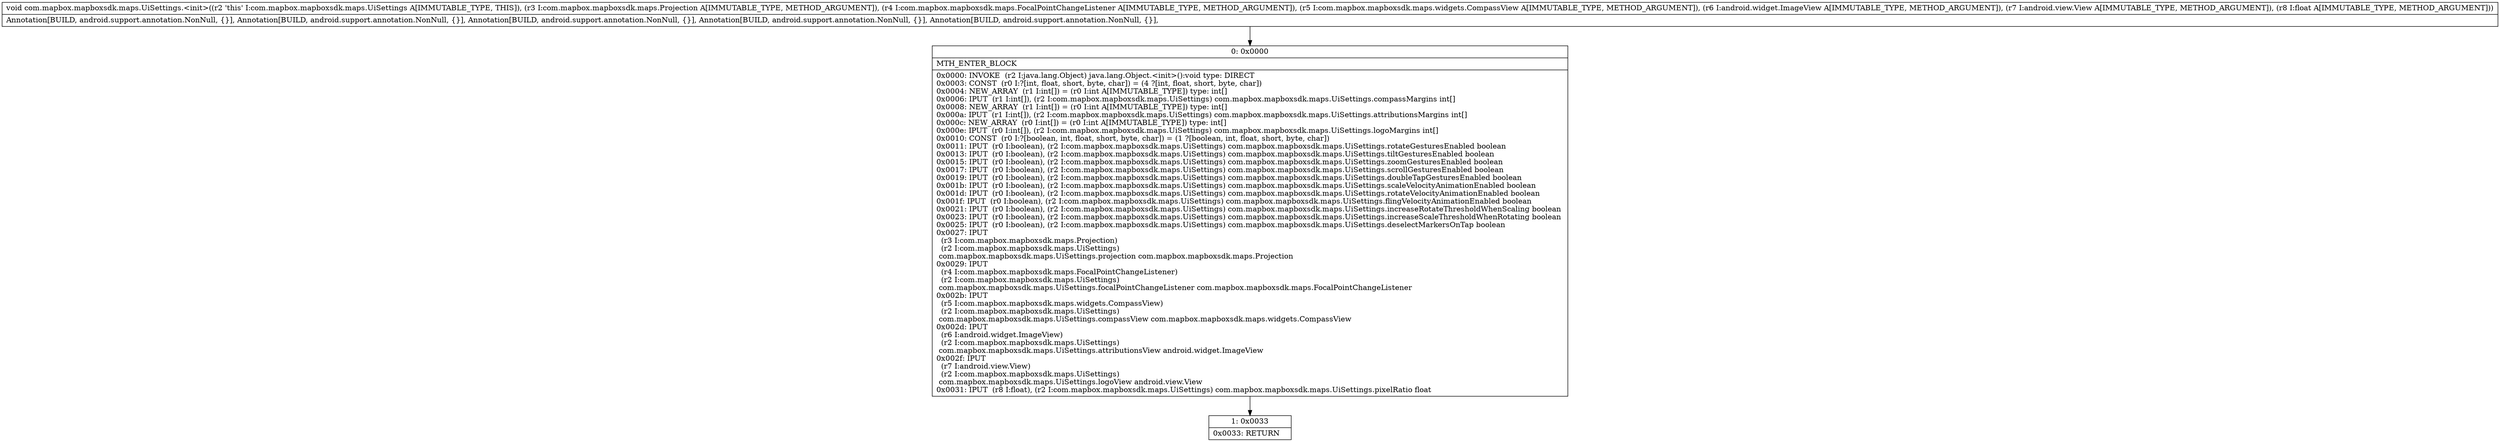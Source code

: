 digraph "CFG forcom.mapbox.mapboxsdk.maps.UiSettings.\<init\>(Lcom\/mapbox\/mapboxsdk\/maps\/Projection;Lcom\/mapbox\/mapboxsdk\/maps\/FocalPointChangeListener;Lcom\/mapbox\/mapboxsdk\/maps\/widgets\/CompassView;Landroid\/widget\/ImageView;Landroid\/view\/View;F)V" {
Node_0 [shape=record,label="{0\:\ 0x0000|MTH_ENTER_BLOCK\l|0x0000: INVOKE  (r2 I:java.lang.Object) java.lang.Object.\<init\>():void type: DIRECT \l0x0003: CONST  (r0 I:?[int, float, short, byte, char]) = (4 ?[int, float, short, byte, char]) \l0x0004: NEW_ARRAY  (r1 I:int[]) = (r0 I:int A[IMMUTABLE_TYPE]) type: int[] \l0x0006: IPUT  (r1 I:int[]), (r2 I:com.mapbox.mapboxsdk.maps.UiSettings) com.mapbox.mapboxsdk.maps.UiSettings.compassMargins int[] \l0x0008: NEW_ARRAY  (r1 I:int[]) = (r0 I:int A[IMMUTABLE_TYPE]) type: int[] \l0x000a: IPUT  (r1 I:int[]), (r2 I:com.mapbox.mapboxsdk.maps.UiSettings) com.mapbox.mapboxsdk.maps.UiSettings.attributionsMargins int[] \l0x000c: NEW_ARRAY  (r0 I:int[]) = (r0 I:int A[IMMUTABLE_TYPE]) type: int[] \l0x000e: IPUT  (r0 I:int[]), (r2 I:com.mapbox.mapboxsdk.maps.UiSettings) com.mapbox.mapboxsdk.maps.UiSettings.logoMargins int[] \l0x0010: CONST  (r0 I:?[boolean, int, float, short, byte, char]) = (1 ?[boolean, int, float, short, byte, char]) \l0x0011: IPUT  (r0 I:boolean), (r2 I:com.mapbox.mapboxsdk.maps.UiSettings) com.mapbox.mapboxsdk.maps.UiSettings.rotateGesturesEnabled boolean \l0x0013: IPUT  (r0 I:boolean), (r2 I:com.mapbox.mapboxsdk.maps.UiSettings) com.mapbox.mapboxsdk.maps.UiSettings.tiltGesturesEnabled boolean \l0x0015: IPUT  (r0 I:boolean), (r2 I:com.mapbox.mapboxsdk.maps.UiSettings) com.mapbox.mapboxsdk.maps.UiSettings.zoomGesturesEnabled boolean \l0x0017: IPUT  (r0 I:boolean), (r2 I:com.mapbox.mapboxsdk.maps.UiSettings) com.mapbox.mapboxsdk.maps.UiSettings.scrollGesturesEnabled boolean \l0x0019: IPUT  (r0 I:boolean), (r2 I:com.mapbox.mapboxsdk.maps.UiSettings) com.mapbox.mapboxsdk.maps.UiSettings.doubleTapGesturesEnabled boolean \l0x001b: IPUT  (r0 I:boolean), (r2 I:com.mapbox.mapboxsdk.maps.UiSettings) com.mapbox.mapboxsdk.maps.UiSettings.scaleVelocityAnimationEnabled boolean \l0x001d: IPUT  (r0 I:boolean), (r2 I:com.mapbox.mapboxsdk.maps.UiSettings) com.mapbox.mapboxsdk.maps.UiSettings.rotateVelocityAnimationEnabled boolean \l0x001f: IPUT  (r0 I:boolean), (r2 I:com.mapbox.mapboxsdk.maps.UiSettings) com.mapbox.mapboxsdk.maps.UiSettings.flingVelocityAnimationEnabled boolean \l0x0021: IPUT  (r0 I:boolean), (r2 I:com.mapbox.mapboxsdk.maps.UiSettings) com.mapbox.mapboxsdk.maps.UiSettings.increaseRotateThresholdWhenScaling boolean \l0x0023: IPUT  (r0 I:boolean), (r2 I:com.mapbox.mapboxsdk.maps.UiSettings) com.mapbox.mapboxsdk.maps.UiSettings.increaseScaleThresholdWhenRotating boolean \l0x0025: IPUT  (r0 I:boolean), (r2 I:com.mapbox.mapboxsdk.maps.UiSettings) com.mapbox.mapboxsdk.maps.UiSettings.deselectMarkersOnTap boolean \l0x0027: IPUT  \l  (r3 I:com.mapbox.mapboxsdk.maps.Projection)\l  (r2 I:com.mapbox.mapboxsdk.maps.UiSettings)\l com.mapbox.mapboxsdk.maps.UiSettings.projection com.mapbox.mapboxsdk.maps.Projection \l0x0029: IPUT  \l  (r4 I:com.mapbox.mapboxsdk.maps.FocalPointChangeListener)\l  (r2 I:com.mapbox.mapboxsdk.maps.UiSettings)\l com.mapbox.mapboxsdk.maps.UiSettings.focalPointChangeListener com.mapbox.mapboxsdk.maps.FocalPointChangeListener \l0x002b: IPUT  \l  (r5 I:com.mapbox.mapboxsdk.maps.widgets.CompassView)\l  (r2 I:com.mapbox.mapboxsdk.maps.UiSettings)\l com.mapbox.mapboxsdk.maps.UiSettings.compassView com.mapbox.mapboxsdk.maps.widgets.CompassView \l0x002d: IPUT  \l  (r6 I:android.widget.ImageView)\l  (r2 I:com.mapbox.mapboxsdk.maps.UiSettings)\l com.mapbox.mapboxsdk.maps.UiSettings.attributionsView android.widget.ImageView \l0x002f: IPUT  \l  (r7 I:android.view.View)\l  (r2 I:com.mapbox.mapboxsdk.maps.UiSettings)\l com.mapbox.mapboxsdk.maps.UiSettings.logoView android.view.View \l0x0031: IPUT  (r8 I:float), (r2 I:com.mapbox.mapboxsdk.maps.UiSettings) com.mapbox.mapboxsdk.maps.UiSettings.pixelRatio float \l}"];
Node_1 [shape=record,label="{1\:\ 0x0033|0x0033: RETURN   \l}"];
MethodNode[shape=record,label="{void com.mapbox.mapboxsdk.maps.UiSettings.\<init\>((r2 'this' I:com.mapbox.mapboxsdk.maps.UiSettings A[IMMUTABLE_TYPE, THIS]), (r3 I:com.mapbox.mapboxsdk.maps.Projection A[IMMUTABLE_TYPE, METHOD_ARGUMENT]), (r4 I:com.mapbox.mapboxsdk.maps.FocalPointChangeListener A[IMMUTABLE_TYPE, METHOD_ARGUMENT]), (r5 I:com.mapbox.mapboxsdk.maps.widgets.CompassView A[IMMUTABLE_TYPE, METHOD_ARGUMENT]), (r6 I:android.widget.ImageView A[IMMUTABLE_TYPE, METHOD_ARGUMENT]), (r7 I:android.view.View A[IMMUTABLE_TYPE, METHOD_ARGUMENT]), (r8 I:float A[IMMUTABLE_TYPE, METHOD_ARGUMENT]))  | Annotation[BUILD, android.support.annotation.NonNull, \{\}], Annotation[BUILD, android.support.annotation.NonNull, \{\}], Annotation[BUILD, android.support.annotation.NonNull, \{\}], Annotation[BUILD, android.support.annotation.NonNull, \{\}], Annotation[BUILD, android.support.annotation.NonNull, \{\}], \l}"];
MethodNode -> Node_0;
Node_0 -> Node_1;
}

